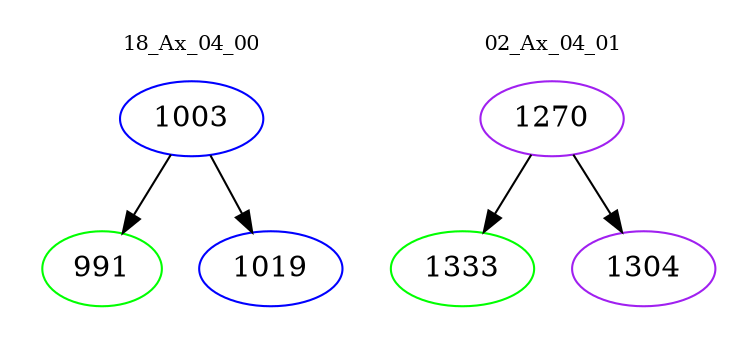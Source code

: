 digraph{
subgraph cluster_0 {
color = white
label = "18_Ax_04_00";
fontsize=10;
T0_1003 [label="1003", color="blue"]
T0_1003 -> T0_991 [color="black"]
T0_991 [label="991", color="green"]
T0_1003 -> T0_1019 [color="black"]
T0_1019 [label="1019", color="blue"]
}
subgraph cluster_1 {
color = white
label = "02_Ax_04_01";
fontsize=10;
T1_1270 [label="1270", color="purple"]
T1_1270 -> T1_1333 [color="black"]
T1_1333 [label="1333", color="green"]
T1_1270 -> T1_1304 [color="black"]
T1_1304 [label="1304", color="purple"]
}
}
